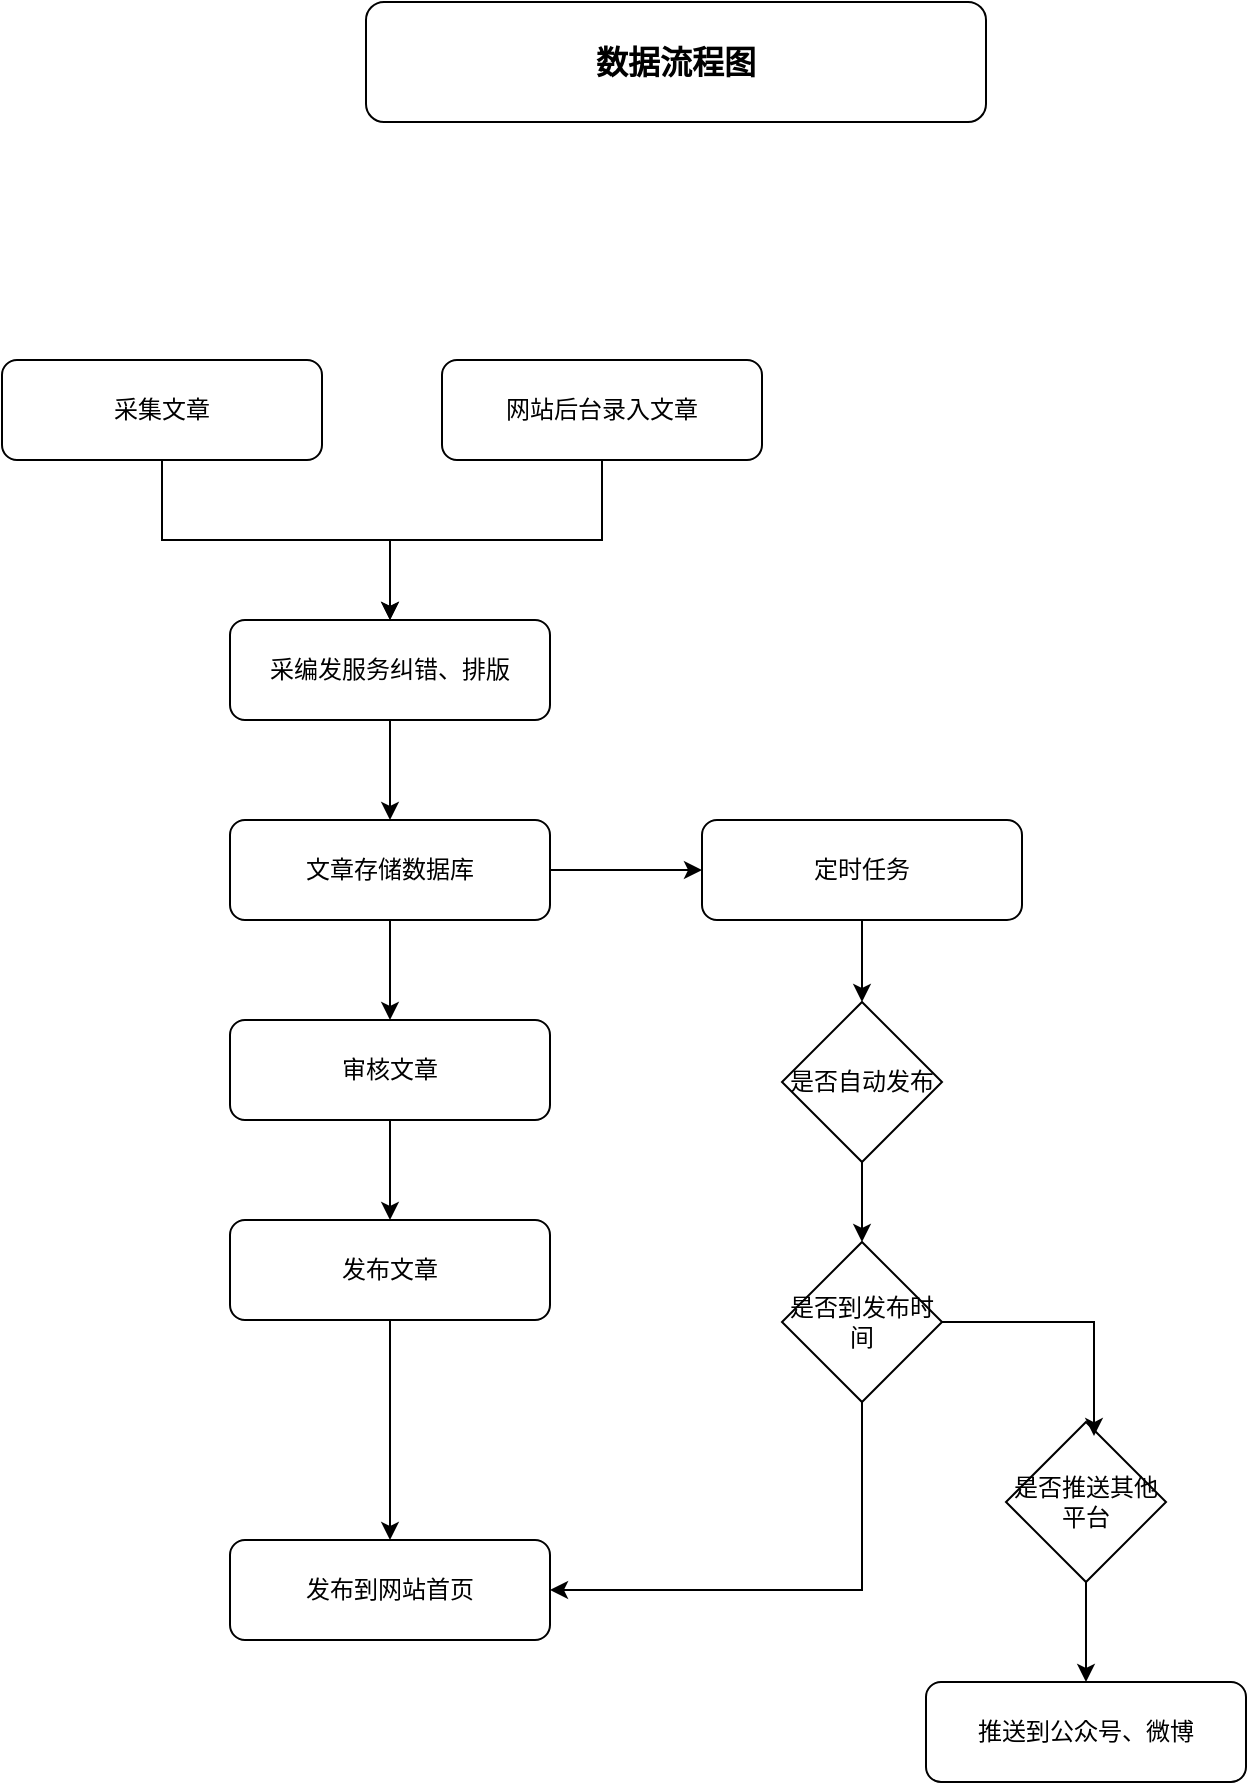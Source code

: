 <mxfile version="21.8.1" type="github">
  <diagram name="第 1 页" id="YVk7t4osAfRgIMttAyCI">
    <mxGraphModel dx="1434" dy="758" grid="1" gridSize="10" guides="1" tooltips="1" connect="1" arrows="1" fold="1" page="1" pageScale="1" pageWidth="827" pageHeight="1169" math="0" shadow="0">
      <root>
        <mxCell id="0" />
        <mxCell id="1" parent="0" />
        <mxCell id="xjl81ZyFJdiQL76So2CX-2" value="&lt;b&gt;&lt;font style=&quot;font-size: 16px;&quot;&gt;数据流程图&lt;/font&gt;&lt;/b&gt;" style="rounded=1;whiteSpace=wrap;html=1;" vertex="1" parent="1">
          <mxGeometry x="270" y="10" width="310" height="60" as="geometry" />
        </mxCell>
        <mxCell id="xjl81ZyFJdiQL76So2CX-14" style="edgeStyle=orthogonalEdgeStyle;rounded=0;orthogonalLoop=1;jettySize=auto;html=1;" edge="1" parent="1" source="xjl81ZyFJdiQL76So2CX-3" target="xjl81ZyFJdiQL76So2CX-6">
          <mxGeometry relative="1" as="geometry" />
        </mxCell>
        <mxCell id="xjl81ZyFJdiQL76So2CX-3" value="网站后台录入文章" style="rounded=1;whiteSpace=wrap;html=1;" vertex="1" parent="1">
          <mxGeometry x="308" y="189" width="160" height="50" as="geometry" />
        </mxCell>
        <mxCell id="xjl81ZyFJdiQL76So2CX-13" style="edgeStyle=orthogonalEdgeStyle;rounded=0;orthogonalLoop=1;jettySize=auto;html=1;" edge="1" parent="1" source="xjl81ZyFJdiQL76So2CX-4" target="xjl81ZyFJdiQL76So2CX-6">
          <mxGeometry relative="1" as="geometry" />
        </mxCell>
        <mxCell id="xjl81ZyFJdiQL76So2CX-4" value="采集文章" style="rounded=1;whiteSpace=wrap;html=1;" vertex="1" parent="1">
          <mxGeometry x="88" y="189" width="160" height="50" as="geometry" />
        </mxCell>
        <mxCell id="xjl81ZyFJdiQL76So2CX-24" style="edgeStyle=orthogonalEdgeStyle;rounded=0;orthogonalLoop=1;jettySize=auto;html=1;exitX=0.5;exitY=1;exitDx=0;exitDy=0;entryX=0.5;entryY=0;entryDx=0;entryDy=0;" edge="1" parent="1" source="xjl81ZyFJdiQL76So2CX-6" target="xjl81ZyFJdiQL76So2CX-15">
          <mxGeometry relative="1" as="geometry" />
        </mxCell>
        <mxCell id="xjl81ZyFJdiQL76So2CX-6" value="采编发服务纠错、排版" style="rounded=1;whiteSpace=wrap;html=1;" vertex="1" parent="1">
          <mxGeometry x="202" y="319" width="160" height="50" as="geometry" />
        </mxCell>
        <mxCell id="xjl81ZyFJdiQL76So2CX-7" value="发布到网站首页" style="rounded=1;whiteSpace=wrap;html=1;" vertex="1" parent="1">
          <mxGeometry x="202" y="779" width="160" height="50" as="geometry" />
        </mxCell>
        <mxCell id="xjl81ZyFJdiQL76So2CX-36" style="edgeStyle=orthogonalEdgeStyle;rounded=0;orthogonalLoop=1;jettySize=auto;html=1;exitX=0.5;exitY=1;exitDx=0;exitDy=0;entryX=0.5;entryY=0;entryDx=0;entryDy=0;" edge="1" parent="1" source="xjl81ZyFJdiQL76So2CX-8" target="xjl81ZyFJdiQL76So2CX-35">
          <mxGeometry relative="1" as="geometry" />
        </mxCell>
        <mxCell id="xjl81ZyFJdiQL76So2CX-8" value="是否自动发布" style="rhombus;whiteSpace=wrap;html=1;" vertex="1" parent="1">
          <mxGeometry x="478" y="510" width="80" height="80" as="geometry" />
        </mxCell>
        <mxCell id="xjl81ZyFJdiQL76So2CX-11" value="推送到公众号、微博" style="rounded=1;whiteSpace=wrap;html=1;" vertex="1" parent="1">
          <mxGeometry x="550" y="850" width="160" height="50" as="geometry" />
        </mxCell>
        <mxCell id="xjl81ZyFJdiQL76So2CX-17" style="edgeStyle=orthogonalEdgeStyle;rounded=0;orthogonalLoop=1;jettySize=auto;html=1;entryX=0;entryY=0.5;entryDx=0;entryDy=0;" edge="1" parent="1" source="xjl81ZyFJdiQL76So2CX-15" target="xjl81ZyFJdiQL76So2CX-16">
          <mxGeometry relative="1" as="geometry" />
        </mxCell>
        <mxCell id="xjl81ZyFJdiQL76So2CX-31" style="edgeStyle=orthogonalEdgeStyle;rounded=0;orthogonalLoop=1;jettySize=auto;html=1;exitX=0.5;exitY=1;exitDx=0;exitDy=0;" edge="1" parent="1" source="xjl81ZyFJdiQL76So2CX-15" target="xjl81ZyFJdiQL76So2CX-29">
          <mxGeometry relative="1" as="geometry" />
        </mxCell>
        <mxCell id="xjl81ZyFJdiQL76So2CX-15" value="文章存储数据库" style="rounded=1;whiteSpace=wrap;html=1;" vertex="1" parent="1">
          <mxGeometry x="202" y="419" width="160" height="50" as="geometry" />
        </mxCell>
        <mxCell id="xjl81ZyFJdiQL76So2CX-19" value="" style="edgeStyle=orthogonalEdgeStyle;rounded=0;orthogonalLoop=1;jettySize=auto;html=1;" edge="1" parent="1" source="xjl81ZyFJdiQL76So2CX-16" target="xjl81ZyFJdiQL76So2CX-8">
          <mxGeometry relative="1" as="geometry" />
        </mxCell>
        <mxCell id="xjl81ZyFJdiQL76So2CX-16" value="定时任务" style="rounded=1;whiteSpace=wrap;html=1;" vertex="1" parent="1">
          <mxGeometry x="438" y="419" width="160" height="50" as="geometry" />
        </mxCell>
        <mxCell id="xjl81ZyFJdiQL76So2CX-28" style="edgeStyle=orthogonalEdgeStyle;rounded=0;orthogonalLoop=1;jettySize=auto;html=1;exitX=0.5;exitY=1;exitDx=0;exitDy=0;" edge="1" parent="1" source="xjl81ZyFJdiQL76So2CX-21" target="xjl81ZyFJdiQL76So2CX-11">
          <mxGeometry relative="1" as="geometry" />
        </mxCell>
        <mxCell id="xjl81ZyFJdiQL76So2CX-21" value="是否推送其他平台" style="rhombus;whiteSpace=wrap;html=1;" vertex="1" parent="1">
          <mxGeometry x="590" y="720" width="80" height="80" as="geometry" />
        </mxCell>
        <mxCell id="xjl81ZyFJdiQL76So2CX-32" style="edgeStyle=orthogonalEdgeStyle;rounded=0;orthogonalLoop=1;jettySize=auto;html=1;entryX=0.5;entryY=0;entryDx=0;entryDy=0;" edge="1" parent="1" source="xjl81ZyFJdiQL76So2CX-29" target="xjl81ZyFJdiQL76So2CX-30">
          <mxGeometry relative="1" as="geometry" />
        </mxCell>
        <mxCell id="xjl81ZyFJdiQL76So2CX-29" value="审核文章" style="rounded=1;whiteSpace=wrap;html=1;" vertex="1" parent="1">
          <mxGeometry x="202" y="519" width="160" height="50" as="geometry" />
        </mxCell>
        <mxCell id="xjl81ZyFJdiQL76So2CX-34" style="edgeStyle=orthogonalEdgeStyle;rounded=0;orthogonalLoop=1;jettySize=auto;html=1;" edge="1" parent="1" source="xjl81ZyFJdiQL76So2CX-30" target="xjl81ZyFJdiQL76So2CX-7">
          <mxGeometry relative="1" as="geometry" />
        </mxCell>
        <mxCell id="xjl81ZyFJdiQL76So2CX-30" value="发布文章" style="rounded=1;whiteSpace=wrap;html=1;" vertex="1" parent="1">
          <mxGeometry x="202" y="619" width="160" height="50" as="geometry" />
        </mxCell>
        <mxCell id="xjl81ZyFJdiQL76So2CX-38" style="edgeStyle=orthogonalEdgeStyle;rounded=0;orthogonalLoop=1;jettySize=auto;html=1;exitX=0.5;exitY=1;exitDx=0;exitDy=0;entryX=1;entryY=0.5;entryDx=0;entryDy=0;" edge="1" parent="1" source="xjl81ZyFJdiQL76So2CX-35" target="xjl81ZyFJdiQL76So2CX-7">
          <mxGeometry relative="1" as="geometry" />
        </mxCell>
        <mxCell id="xjl81ZyFJdiQL76So2CX-35" value="是否到发布时间" style="rhombus;whiteSpace=wrap;html=1;" vertex="1" parent="1">
          <mxGeometry x="478" y="630" width="80" height="80" as="geometry" />
        </mxCell>
        <mxCell id="xjl81ZyFJdiQL76So2CX-37" style="edgeStyle=orthogonalEdgeStyle;rounded=0;orthogonalLoop=1;jettySize=auto;html=1;entryX=0.55;entryY=0.088;entryDx=0;entryDy=0;entryPerimeter=0;" edge="1" parent="1" source="xjl81ZyFJdiQL76So2CX-35" target="xjl81ZyFJdiQL76So2CX-21">
          <mxGeometry relative="1" as="geometry" />
        </mxCell>
      </root>
    </mxGraphModel>
  </diagram>
</mxfile>

